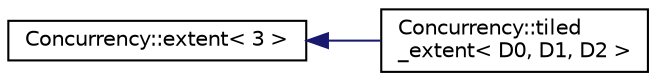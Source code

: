 digraph "Graphical Class Hierarchy"
{
  edge [fontname="Helvetica",fontsize="10",labelfontname="Helvetica",labelfontsize="10"];
  node [fontname="Helvetica",fontsize="10",shape=record];
  rankdir="LR";
  Node1 [label="Concurrency::extent\< 3 \>",height=0.2,width=0.4,color="black", fillcolor="white", style="filled",URL="$classConcurrency_1_1extent.html"];
  Node1 -> Node2 [dir="back",color="midnightblue",fontsize="10",style="solid",fontname="Helvetica"];
  Node2 [label="Concurrency::tiled\l_extent\< D0, D1, D2 \>",height=0.2,width=0.4,color="black", fillcolor="white", style="filled",URL="$classConcurrency_1_1tiled__extent.html",tooltip="Represents an extent subdivided into 1-, 2-, or 3-dimensional tiles. "];
}
